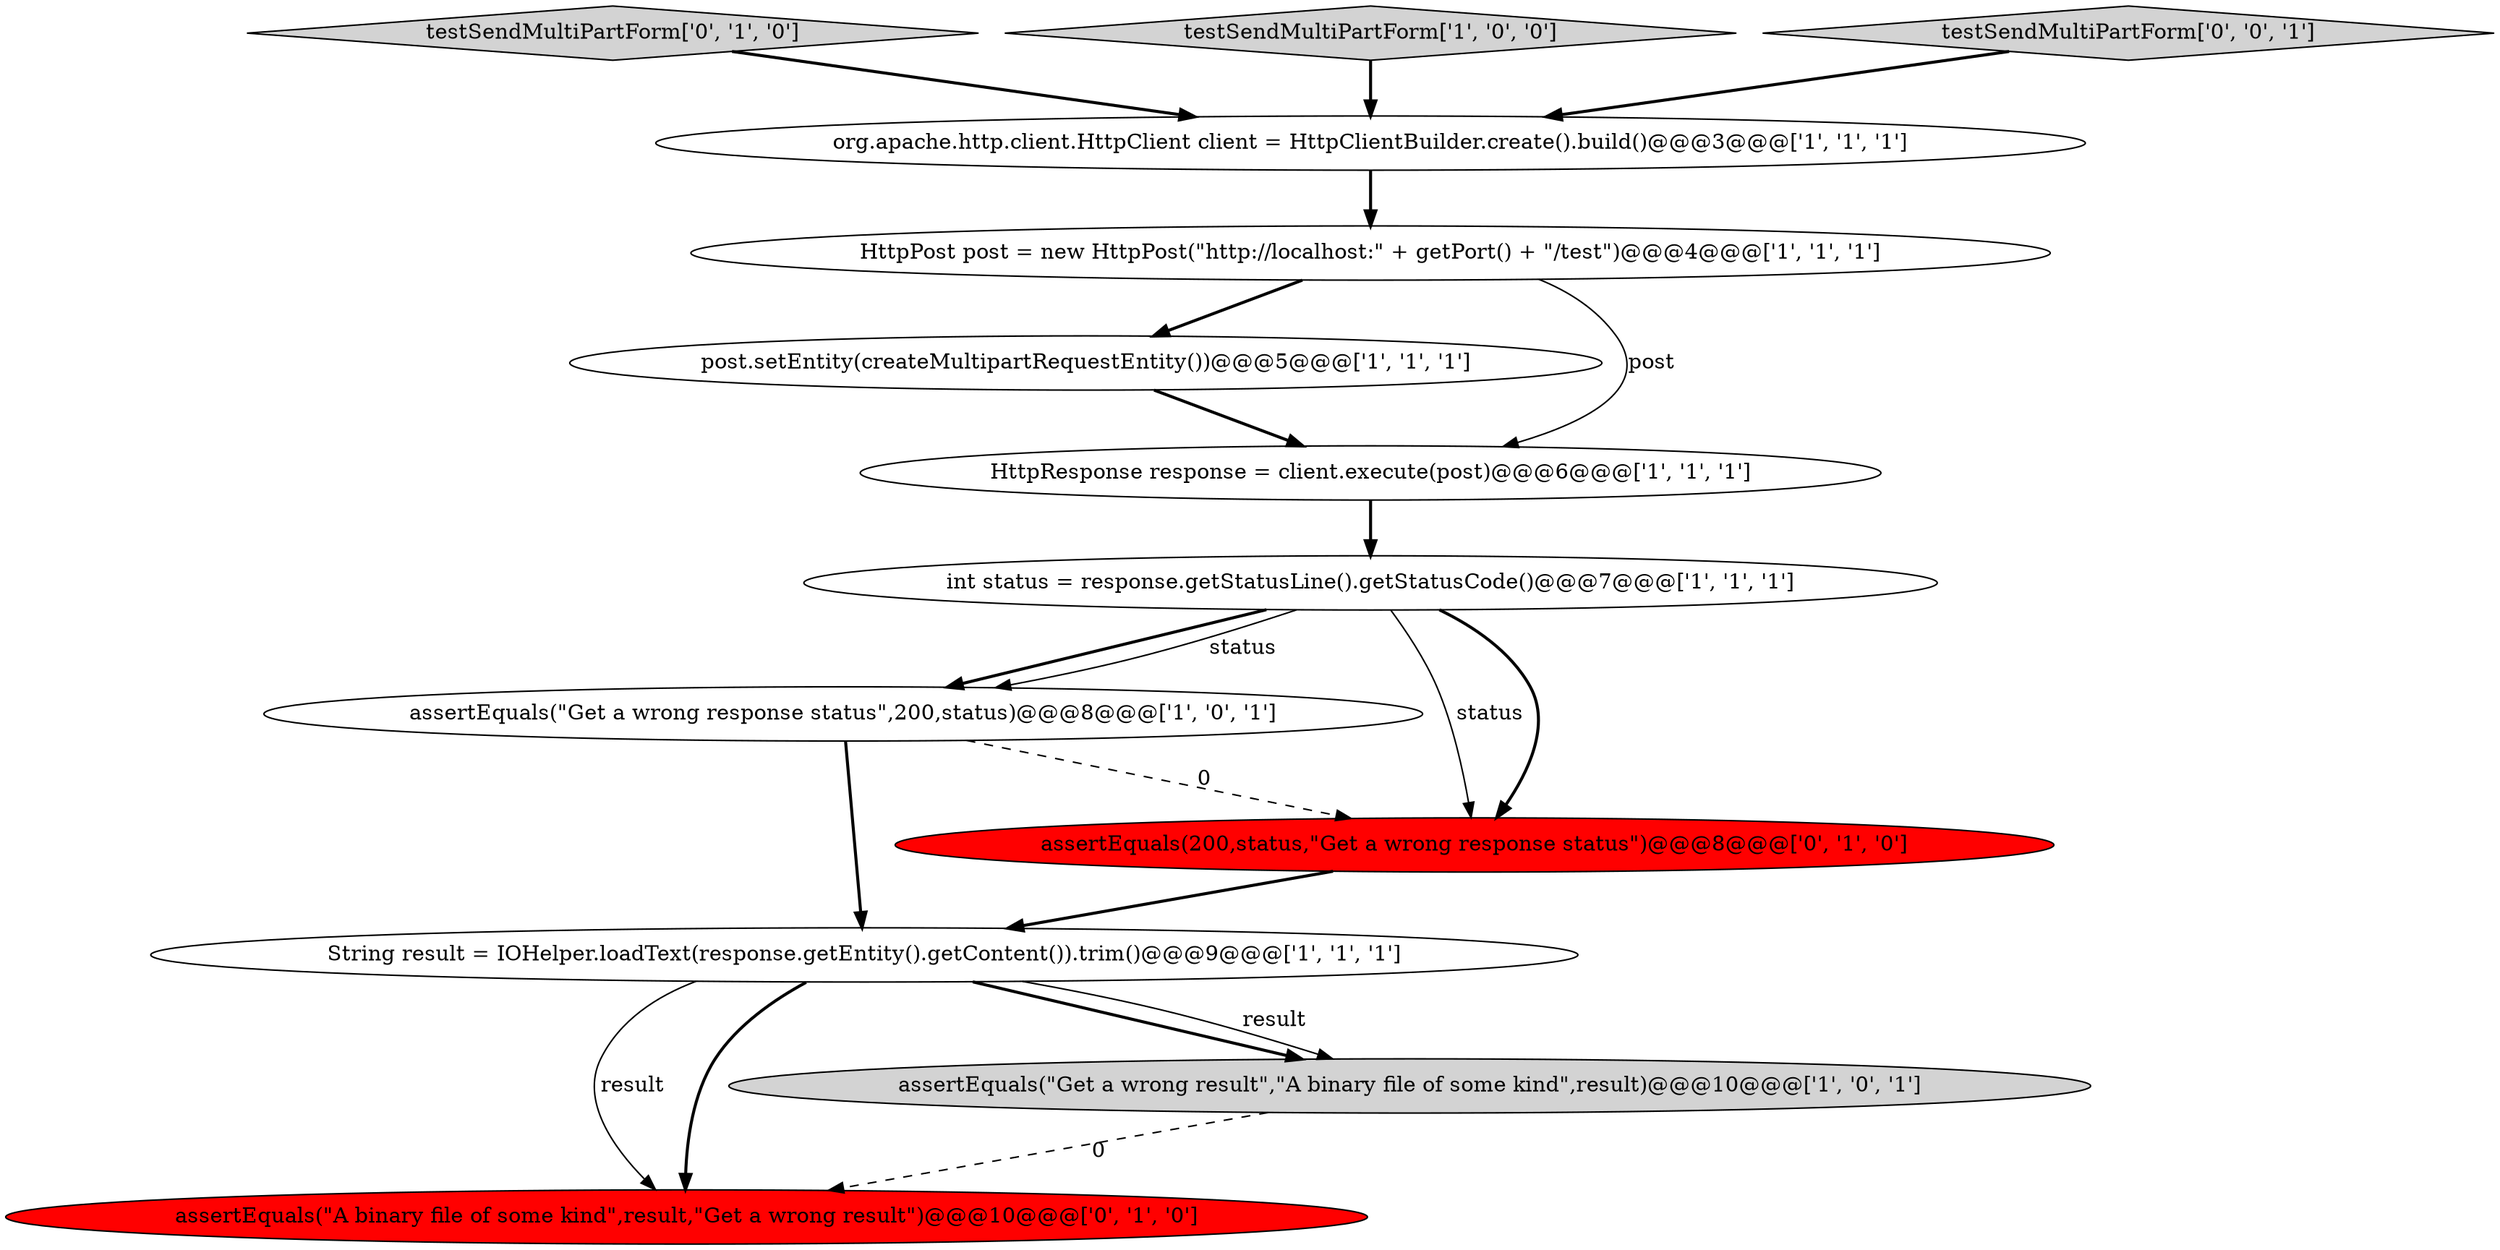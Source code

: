 digraph {
6 [style = filled, label = "assertEquals(\"Get a wrong response status\",200,status)@@@8@@@['1', '0', '1']", fillcolor = white, shape = ellipse image = "AAA0AAABBB1BBB"];
1 [style = filled, label = "String result = IOHelper.loadText(response.getEntity().getContent()).trim()@@@9@@@['1', '1', '1']", fillcolor = white, shape = ellipse image = "AAA0AAABBB1BBB"];
11 [style = filled, label = "testSendMultiPartForm['0', '1', '0']", fillcolor = lightgray, shape = diamond image = "AAA0AAABBB2BBB"];
2 [style = filled, label = "post.setEntity(createMultipartRequestEntity())@@@5@@@['1', '1', '1']", fillcolor = white, shape = ellipse image = "AAA0AAABBB1BBB"];
7 [style = filled, label = "HttpPost post = new HttpPost(\"http://localhost:\" + getPort() + \"/test\")@@@4@@@['1', '1', '1']", fillcolor = white, shape = ellipse image = "AAA0AAABBB1BBB"];
0 [style = filled, label = "testSendMultiPartForm['1', '0', '0']", fillcolor = lightgray, shape = diamond image = "AAA0AAABBB1BBB"];
9 [style = filled, label = "assertEquals(200,status,\"Get a wrong response status\")@@@8@@@['0', '1', '0']", fillcolor = red, shape = ellipse image = "AAA1AAABBB2BBB"];
5 [style = filled, label = "int status = response.getStatusLine().getStatusCode()@@@7@@@['1', '1', '1']", fillcolor = white, shape = ellipse image = "AAA0AAABBB1BBB"];
12 [style = filled, label = "testSendMultiPartForm['0', '0', '1']", fillcolor = lightgray, shape = diamond image = "AAA0AAABBB3BBB"];
8 [style = filled, label = "HttpResponse response = client.execute(post)@@@6@@@['1', '1', '1']", fillcolor = white, shape = ellipse image = "AAA0AAABBB1BBB"];
10 [style = filled, label = "assertEquals(\"A binary file of some kind\",result,\"Get a wrong result\")@@@10@@@['0', '1', '0']", fillcolor = red, shape = ellipse image = "AAA1AAABBB2BBB"];
4 [style = filled, label = "assertEquals(\"Get a wrong result\",\"A binary file of some kind\",result)@@@10@@@['1', '0', '1']", fillcolor = lightgray, shape = ellipse image = "AAA0AAABBB1BBB"];
3 [style = filled, label = "org.apache.http.client.HttpClient client = HttpClientBuilder.create().build()@@@3@@@['1', '1', '1']", fillcolor = white, shape = ellipse image = "AAA0AAABBB1BBB"];
0->3 [style = bold, label=""];
6->1 [style = bold, label=""];
1->10 [style = solid, label="result"];
1->4 [style = bold, label=""];
12->3 [style = bold, label=""];
5->9 [style = solid, label="status"];
5->6 [style = bold, label=""];
8->5 [style = bold, label=""];
5->9 [style = bold, label=""];
3->7 [style = bold, label=""];
9->1 [style = bold, label=""];
1->10 [style = bold, label=""];
11->3 [style = bold, label=""];
7->2 [style = bold, label=""];
1->4 [style = solid, label="result"];
6->9 [style = dashed, label="0"];
4->10 [style = dashed, label="0"];
7->8 [style = solid, label="post"];
2->8 [style = bold, label=""];
5->6 [style = solid, label="status"];
}
